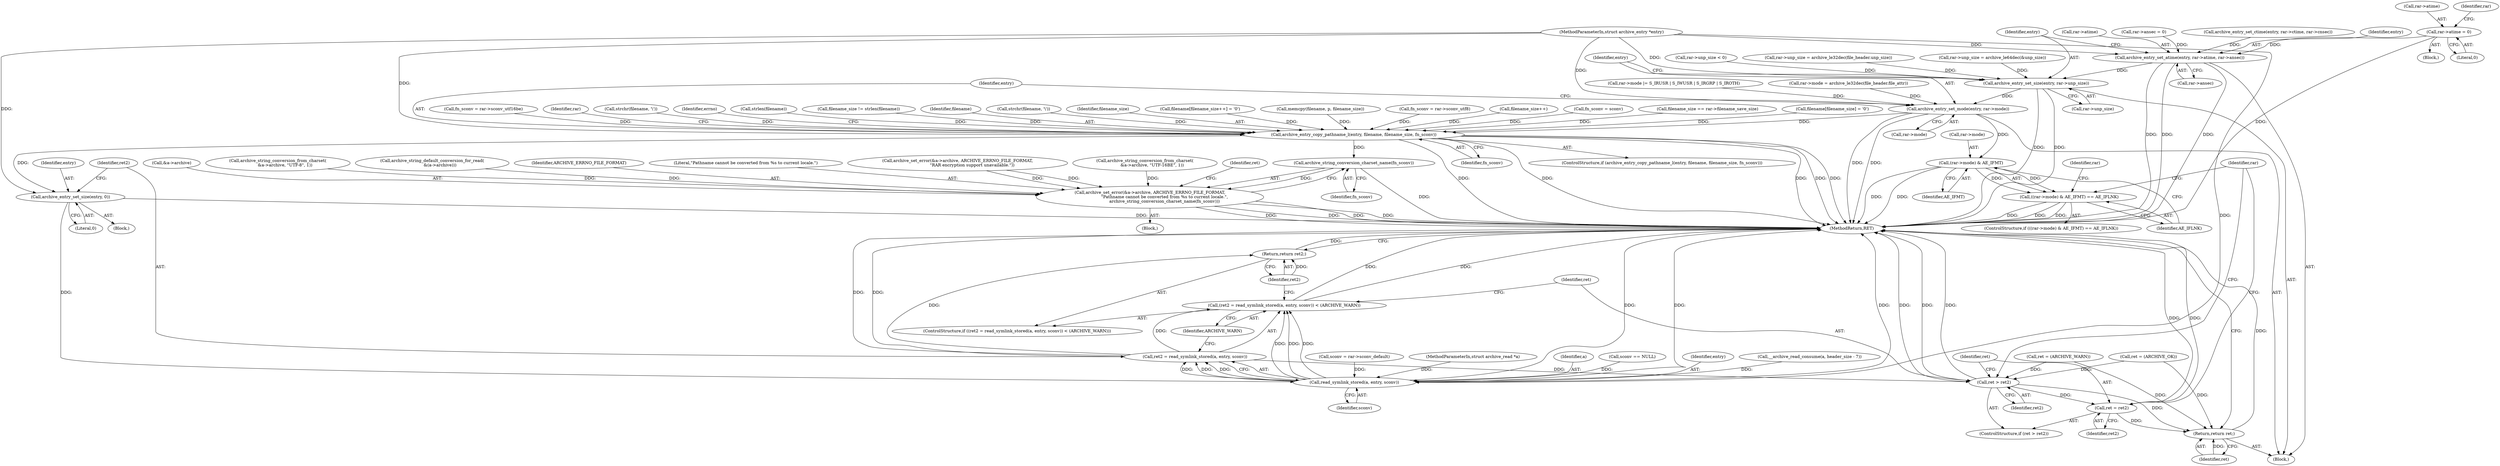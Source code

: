 digraph "0_libarchive_5562545b5562f6d12a4ef991fae158bf4ccf92b6@pointer" {
"1000313" [label="(Call,rar->atime = 0)"];
"1001642" [label="(Call,archive_entry_set_atime(entry, rar->atime, rar->ansec))"];
"1001650" [label="(Call,archive_entry_set_size(entry, rar->unp_size))"];
"1001655" [label="(Call,archive_entry_set_mode(entry, rar->mode))"];
"1001661" [label="(Call,archive_entry_copy_pathname_l(entry, filename, filename_size, fn_sconv))"];
"1001688" [label="(Call,archive_string_conversion_charset_name(fn_sconv))"];
"1001681" [label="(Call,archive_set_error(&a->archive, ARCHIVE_ERRNO_FILE_FORMAT,\n                      \"Pathname cannot be converted from %s to current locale.\",\n                      archive_string_conversion_charset_name(fn_sconv)))"];
"1001707" [label="(Call,archive_entry_set_size(entry, 0))"];
"1001714" [label="(Call,read_symlink_stored(a, entry, sconv))"];
"1001711" [label="(Call,(ret2 = read_symlink_stored(a, entry, sconv)) < (ARCHIVE_WARN))"];
"1001712" [label="(Call,ret2 = read_symlink_stored(a, entry, sconv))"];
"1001719" [label="(Return,return ret2;)"];
"1001722" [label="(Call,ret > ret2)"];
"1001725" [label="(Call,ret = ret2)"];
"1001739" [label="(Return,return ret;)"];
"1001695" [label="(Call,(rar->mode) & AE_IFMT)"];
"1001694" [label="(Call,((rar->mode) & AE_IFMT) == AE_IFLNK)"];
"1001727" [label="(Identifier,ret2)"];
"1000182" [label="(Call,sconv = rar->sconv_default)"];
"1001682" [label="(Call,&a->archive)"];
"1001708" [label="(Identifier,entry)"];
"1001693" [label="(ControlStructure,if (((rar->mode) & AE_IFMT) == AE_IFLNK))"];
"1000699" [label="(Call,memcpy(filename, p, filename_size))"];
"1001023" [label="(Call,archive_string_conversion_from_charset(\n           &a->archive, \"UTF-8\", 1))"];
"1001731" [label="(Identifier,rar)"];
"1001694" [label="(Call,((rar->mode) & AE_IFMT) == AE_IFLNK)"];
"1000117" [label="(MethodParameterIn,struct archive_read *a)"];
"1001690" [label="(Call,ret = (ARCHIVE_WARN))"];
"1001715" [label="(Identifier,a)"];
"1001661" [label="(Call,archive_entry_copy_pathname_l(entry, filename, filename_size, fn_sconv))"];
"1001038" [label="(Call,fn_sconv = rar->sconv_utf8)"];
"1001047" [label="(Call,strchr(filename, '\\'))"];
"1001722" [label="(Call,ret > ret2)"];
"1000158" [label="(Call,sconv == NULL)"];
"1001669" [label="(Identifier,errno)"];
"1001740" [label="(Identifier,ret)"];
"1000521" [label="(Call,rar->unp_size = archive_le64dec(&unp_size))"];
"1000172" [label="(Call,archive_string_default_conversion_for_read(\n            &(a->archive)))"];
"1000742" [label="(Call,strlen(filename))"];
"1001720" [label="(Identifier,ret2)"];
"1000716" [label="(Call,filename_size != strlen(filename))"];
"1001663" [label="(Identifier,filename)"];
"1001710" [label="(ControlStructure,if ((ret2 = read_symlink_stored(a, entry, sconv)) < (ARCHIVE_WARN)))"];
"1000318" [label="(Call,rar->ansec = 0)"];
"1001686" [label="(Identifier,ARCHIVE_ERRNO_FILE_FORMAT)"];
"1000120" [label="(Block,)"];
"1001688" [label="(Call,archive_string_conversion_charset_name(fn_sconv))"];
"1000314" [label="(Call,rar->atime)"];
"1001717" [label="(Identifier,sconv)"];
"1001642" [label="(Call,archive_entry_set_atime(entry, rar->atime, rar->ansec))"];
"1000262" [label="(Block,)"];
"1001067" [label="(Call,strchr(filename, '\\'))"];
"1001687" [label="(Literal,\"Pathname cannot be converted from %s to current locale.\")"];
"1001468" [label="(Call,rar->mode |= S_IRUSR | S_IWUSR | S_IRGRP | S_IROTH)"];
"1001718" [label="(Identifier,ARCHIVE_WARN)"];
"1001634" [label="(Call,archive_entry_set_ctime(entry, rar->ctime, rar->cnsec))"];
"1001666" [label="(Block,)"];
"1001711" [label="(Call,(ret2 = read_symlink_stored(a, entry, sconv)) < (ARCHIVE_WARN))"];
"1001664" [label="(Identifier,filename_size)"];
"1000320" [label="(Identifier,rar)"];
"1000946" [label="(Call,filename[filename_size++] = '\0')"];
"1001707" [label="(Call,archive_entry_set_size(entry, 0))"];
"1001681" [label="(Call,archive_set_error(&a->archive, ARCHIVE_ERRNO_FILE_FORMAT,\n                      \"Pathname cannot be converted from %s to current locale.\",\n                      archive_string_conversion_charset_name(fn_sconv)))"];
"1001709" [label="(Literal,0)"];
"1001713" [label="(Identifier,ret2)"];
"1001739" [label="(Return,return ret;)"];
"1000470" [label="(Call,archive_set_error(&a->archive, ARCHIVE_ERRNO_FILE_FORMAT,\n                      \"RAR encryption support unavailable.\"))"];
"1000118" [label="(MethodParameterIn,struct archive_entry *entry)"];
"1001689" [label="(Identifier,fn_sconv)"];
"1001704" [label="(Identifier,rar)"];
"1001650" [label="(Call,archive_entry_set_size(entry, rar->unp_size))"];
"1000139" [label="(Call,ret = (ARCHIVE_OK))"];
"1000553" [label="(Call,rar->unp_size < 0)"];
"1001652" [label="(Call,rar->unp_size)"];
"1001716" [label="(Identifier,entry)"];
"1001721" [label="(ControlStructure,if (ret > ret2))"];
"1000949" [label="(Call,filename_size++)"];
"1001060" [label="(Call,fn_sconv = sconv)"];
"1001665" [label="(Identifier,fn_sconv)"];
"1001719" [label="(Return,return ret2;)"];
"1001726" [label="(Identifier,ret)"];
"1001700" [label="(Identifier,AE_IFLNK)"];
"1001712" [label="(Call,ret2 = read_symlink_stored(a, entry, sconv))"];
"1000317" [label="(Literal,0)"];
"1001741" [label="(MethodReturn,RET)"];
"1001724" [label="(Identifier,ret2)"];
"1001647" [label="(Call,rar->ansec)"];
"1000963" [label="(Call,archive_string_conversion_from_charset(\n           &a->archive, \"UTF-16BE\", 1))"];
"1001691" [label="(Identifier,ret)"];
"1001643" [label="(Identifier,entry)"];
"1001699" [label="(Identifier,AE_IFMT)"];
"1001084" [label="(Call,filename_size == rar->filename_save_size)"];
"1000703" [label="(Call,filename[filename_size] = '\0')"];
"1001657" [label="(Call,rar->mode)"];
"1001662" [label="(Identifier,entry)"];
"1001656" [label="(Identifier,entry)"];
"1001655" [label="(Call,archive_entry_set_mode(entry, rar->mode))"];
"1001644" [label="(Call,rar->atime)"];
"1001701" [label="(Block,)"];
"1001660" [label="(ControlStructure,if (archive_entry_copy_pathname_l(entry, filename, filename_size, fn_sconv)))"];
"1001392" [label="(Call,__archive_read_consume(a, header_size - 7))"];
"1001725" [label="(Call,ret = ret2)"];
"1000313" [label="(Call,rar->atime = 0)"];
"1001723" [label="(Identifier,ret)"];
"1001714" [label="(Call,read_symlink_stored(a, entry, sconv))"];
"1000978" [label="(Call,fn_sconv = rar->sconv_utf16be)"];
"1000538" [label="(Call,rar->unp_size = archive_le32dec(file_header.unp_size))"];
"1001651" [label="(Identifier,entry)"];
"1001695" [label="(Call,(rar->mode) & AE_IFMT)"];
"1001696" [label="(Call,rar->mode)"];
"1001483" [label="(Call,rar->mode = archive_le32dec(file_header.file_attr))"];
"1001697" [label="(Identifier,rar)"];
"1000313" -> "1000262"  [label="AST: "];
"1000313" -> "1000317"  [label="CFG: "];
"1000314" -> "1000313"  [label="AST: "];
"1000317" -> "1000313"  [label="AST: "];
"1000320" -> "1000313"  [label="CFG: "];
"1000313" -> "1001741"  [label="DDG: "];
"1000313" -> "1001642"  [label="DDG: "];
"1001642" -> "1000120"  [label="AST: "];
"1001642" -> "1001647"  [label="CFG: "];
"1001643" -> "1001642"  [label="AST: "];
"1001644" -> "1001642"  [label="AST: "];
"1001647" -> "1001642"  [label="AST: "];
"1001651" -> "1001642"  [label="CFG: "];
"1001642" -> "1001741"  [label="DDG: "];
"1001642" -> "1001741"  [label="DDG: "];
"1001642" -> "1001741"  [label="DDG: "];
"1001634" -> "1001642"  [label="DDG: "];
"1000118" -> "1001642"  [label="DDG: "];
"1000318" -> "1001642"  [label="DDG: "];
"1001642" -> "1001650"  [label="DDG: "];
"1001650" -> "1000120"  [label="AST: "];
"1001650" -> "1001652"  [label="CFG: "];
"1001651" -> "1001650"  [label="AST: "];
"1001652" -> "1001650"  [label="AST: "];
"1001656" -> "1001650"  [label="CFG: "];
"1001650" -> "1001741"  [label="DDG: "];
"1001650" -> "1001741"  [label="DDG: "];
"1000118" -> "1001650"  [label="DDG: "];
"1000538" -> "1001650"  [label="DDG: "];
"1000521" -> "1001650"  [label="DDG: "];
"1000553" -> "1001650"  [label="DDG: "];
"1001650" -> "1001655"  [label="DDG: "];
"1001655" -> "1000120"  [label="AST: "];
"1001655" -> "1001657"  [label="CFG: "];
"1001656" -> "1001655"  [label="AST: "];
"1001657" -> "1001655"  [label="AST: "];
"1001662" -> "1001655"  [label="CFG: "];
"1001655" -> "1001741"  [label="DDG: "];
"1001655" -> "1001741"  [label="DDG: "];
"1000118" -> "1001655"  [label="DDG: "];
"1001468" -> "1001655"  [label="DDG: "];
"1001483" -> "1001655"  [label="DDG: "];
"1001655" -> "1001661"  [label="DDG: "];
"1001655" -> "1001695"  [label="DDG: "];
"1001661" -> "1001660"  [label="AST: "];
"1001661" -> "1001665"  [label="CFG: "];
"1001662" -> "1001661"  [label="AST: "];
"1001663" -> "1001661"  [label="AST: "];
"1001664" -> "1001661"  [label="AST: "];
"1001665" -> "1001661"  [label="AST: "];
"1001669" -> "1001661"  [label="CFG: "];
"1001697" -> "1001661"  [label="CFG: "];
"1001661" -> "1001741"  [label="DDG: "];
"1001661" -> "1001741"  [label="DDG: "];
"1001661" -> "1001741"  [label="DDG: "];
"1001661" -> "1001741"  [label="DDG: "];
"1001661" -> "1001741"  [label="DDG: "];
"1000118" -> "1001661"  [label="DDG: "];
"1001047" -> "1001661"  [label="DDG: "];
"1000703" -> "1001661"  [label="DDG: "];
"1000946" -> "1001661"  [label="DDG: "];
"1001067" -> "1001661"  [label="DDG: "];
"1000742" -> "1001661"  [label="DDG: "];
"1000949" -> "1001661"  [label="DDG: "];
"1001084" -> "1001661"  [label="DDG: "];
"1000716" -> "1001661"  [label="DDG: "];
"1000699" -> "1001661"  [label="DDG: "];
"1001060" -> "1001661"  [label="DDG: "];
"1000978" -> "1001661"  [label="DDG: "];
"1001038" -> "1001661"  [label="DDG: "];
"1001661" -> "1001688"  [label="DDG: "];
"1001661" -> "1001707"  [label="DDG: "];
"1001688" -> "1001681"  [label="AST: "];
"1001688" -> "1001689"  [label="CFG: "];
"1001689" -> "1001688"  [label="AST: "];
"1001681" -> "1001688"  [label="CFG: "];
"1001688" -> "1001741"  [label="DDG: "];
"1001688" -> "1001681"  [label="DDG: "];
"1001681" -> "1001666"  [label="AST: "];
"1001682" -> "1001681"  [label="AST: "];
"1001686" -> "1001681"  [label="AST: "];
"1001687" -> "1001681"  [label="AST: "];
"1001691" -> "1001681"  [label="CFG: "];
"1001681" -> "1001741"  [label="DDG: "];
"1001681" -> "1001741"  [label="DDG: "];
"1001681" -> "1001741"  [label="DDG: "];
"1001681" -> "1001741"  [label="DDG: "];
"1001023" -> "1001681"  [label="DDG: "];
"1000963" -> "1001681"  [label="DDG: "];
"1000172" -> "1001681"  [label="DDG: "];
"1000470" -> "1001681"  [label="DDG: "];
"1000470" -> "1001681"  [label="DDG: "];
"1001707" -> "1001701"  [label="AST: "];
"1001707" -> "1001709"  [label="CFG: "];
"1001708" -> "1001707"  [label="AST: "];
"1001709" -> "1001707"  [label="AST: "];
"1001713" -> "1001707"  [label="CFG: "];
"1001707" -> "1001741"  [label="DDG: "];
"1000118" -> "1001707"  [label="DDG: "];
"1001707" -> "1001714"  [label="DDG: "];
"1001714" -> "1001712"  [label="AST: "];
"1001714" -> "1001717"  [label="CFG: "];
"1001715" -> "1001714"  [label="AST: "];
"1001716" -> "1001714"  [label="AST: "];
"1001717" -> "1001714"  [label="AST: "];
"1001712" -> "1001714"  [label="CFG: "];
"1001714" -> "1001741"  [label="DDG: "];
"1001714" -> "1001741"  [label="DDG: "];
"1001714" -> "1001741"  [label="DDG: "];
"1001714" -> "1001711"  [label="DDG: "];
"1001714" -> "1001711"  [label="DDG: "];
"1001714" -> "1001711"  [label="DDG: "];
"1001714" -> "1001712"  [label="DDG: "];
"1001714" -> "1001712"  [label="DDG: "];
"1001714" -> "1001712"  [label="DDG: "];
"1001392" -> "1001714"  [label="DDG: "];
"1000117" -> "1001714"  [label="DDG: "];
"1000118" -> "1001714"  [label="DDG: "];
"1000182" -> "1001714"  [label="DDG: "];
"1000158" -> "1001714"  [label="DDG: "];
"1001711" -> "1001710"  [label="AST: "];
"1001711" -> "1001718"  [label="CFG: "];
"1001712" -> "1001711"  [label="AST: "];
"1001718" -> "1001711"  [label="AST: "];
"1001720" -> "1001711"  [label="CFG: "];
"1001723" -> "1001711"  [label="CFG: "];
"1001711" -> "1001741"  [label="DDG: "];
"1001711" -> "1001741"  [label="DDG: "];
"1001712" -> "1001711"  [label="DDG: "];
"1001713" -> "1001712"  [label="AST: "];
"1001718" -> "1001712"  [label="CFG: "];
"1001712" -> "1001741"  [label="DDG: "];
"1001712" -> "1001741"  [label="DDG: "];
"1001712" -> "1001719"  [label="DDG: "];
"1001712" -> "1001722"  [label="DDG: "];
"1001719" -> "1001710"  [label="AST: "];
"1001719" -> "1001720"  [label="CFG: "];
"1001720" -> "1001719"  [label="AST: "];
"1001741" -> "1001719"  [label="CFG: "];
"1001719" -> "1001741"  [label="DDG: "];
"1001720" -> "1001719"  [label="DDG: "];
"1001722" -> "1001721"  [label="AST: "];
"1001722" -> "1001724"  [label="CFG: "];
"1001723" -> "1001722"  [label="AST: "];
"1001724" -> "1001722"  [label="AST: "];
"1001726" -> "1001722"  [label="CFG: "];
"1001731" -> "1001722"  [label="CFG: "];
"1001722" -> "1001741"  [label="DDG: "];
"1001722" -> "1001741"  [label="DDG: "];
"1001722" -> "1001741"  [label="DDG: "];
"1001690" -> "1001722"  [label="DDG: "];
"1000139" -> "1001722"  [label="DDG: "];
"1001722" -> "1001725"  [label="DDG: "];
"1001722" -> "1001739"  [label="DDG: "];
"1001725" -> "1001721"  [label="AST: "];
"1001725" -> "1001727"  [label="CFG: "];
"1001726" -> "1001725"  [label="AST: "];
"1001727" -> "1001725"  [label="AST: "];
"1001731" -> "1001725"  [label="CFG: "];
"1001725" -> "1001741"  [label="DDG: "];
"1001725" -> "1001741"  [label="DDG: "];
"1001725" -> "1001739"  [label="DDG: "];
"1001739" -> "1000120"  [label="AST: "];
"1001739" -> "1001740"  [label="CFG: "];
"1001740" -> "1001739"  [label="AST: "];
"1001741" -> "1001739"  [label="CFG: "];
"1001739" -> "1001741"  [label="DDG: "];
"1001740" -> "1001739"  [label="DDG: "];
"1000139" -> "1001739"  [label="DDG: "];
"1001690" -> "1001739"  [label="DDG: "];
"1001695" -> "1001694"  [label="AST: "];
"1001695" -> "1001699"  [label="CFG: "];
"1001696" -> "1001695"  [label="AST: "];
"1001699" -> "1001695"  [label="AST: "];
"1001700" -> "1001695"  [label="CFG: "];
"1001695" -> "1001741"  [label="DDG: "];
"1001695" -> "1001741"  [label="DDG: "];
"1001695" -> "1001694"  [label="DDG: "];
"1001695" -> "1001694"  [label="DDG: "];
"1001694" -> "1001693"  [label="AST: "];
"1001694" -> "1001700"  [label="CFG: "];
"1001700" -> "1001694"  [label="AST: "];
"1001704" -> "1001694"  [label="CFG: "];
"1001731" -> "1001694"  [label="CFG: "];
"1001694" -> "1001741"  [label="DDG: "];
"1001694" -> "1001741"  [label="DDG: "];
"1001694" -> "1001741"  [label="DDG: "];
}
